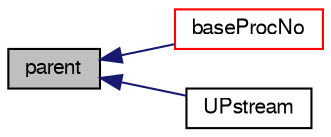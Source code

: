digraph "parent"
{
  bgcolor="transparent";
  edge [fontname="FreeSans",fontsize="10",labelfontname="FreeSans",labelfontsize="10"];
  node [fontname="FreeSans",fontsize="10",shape=record];
  rankdir="LR";
  Node15137 [label="parent",height=0.2,width=0.4,color="black", fillcolor="grey75", style="filled", fontcolor="black"];
  Node15137 -> Node15138 [dir="back",color="midnightblue",fontsize="10",style="solid",fontname="FreeSans"];
  Node15138 [label="baseProcNo",height=0.2,width=0.4,color="red",URL="$a26270.html#afd48a2b11255cc392b5873ea401c8884",tooltip="Return physical processor number (i.e. processor number in. "];
  Node15137 -> Node15141 [dir="back",color="midnightblue",fontsize="10",style="solid",fontname="FreeSans"];
  Node15141 [label="UPstream",height=0.2,width=0.4,color="black",URL="$a26270.html#a47ca3cebb1145f967f56f63a7fac7f0c",tooltip="Construct given optional buffer size. "];
}
